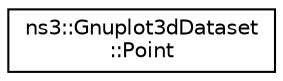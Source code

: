 digraph "Graphical Class Hierarchy"
{
 // LATEX_PDF_SIZE
  edge [fontname="Helvetica",fontsize="10",labelfontname="Helvetica",labelfontsize="10"];
  node [fontname="Helvetica",fontsize="10",shape=record];
  rankdir="LR";
  Node0 [label="ns3::Gnuplot3dDataset\l::Point",height=0.2,width=0.4,color="black", fillcolor="white", style="filled",URL="$structns3_1_1_gnuplot3d_dataset_1_1_point.html",tooltip="A point in a 3D plot."];
}
